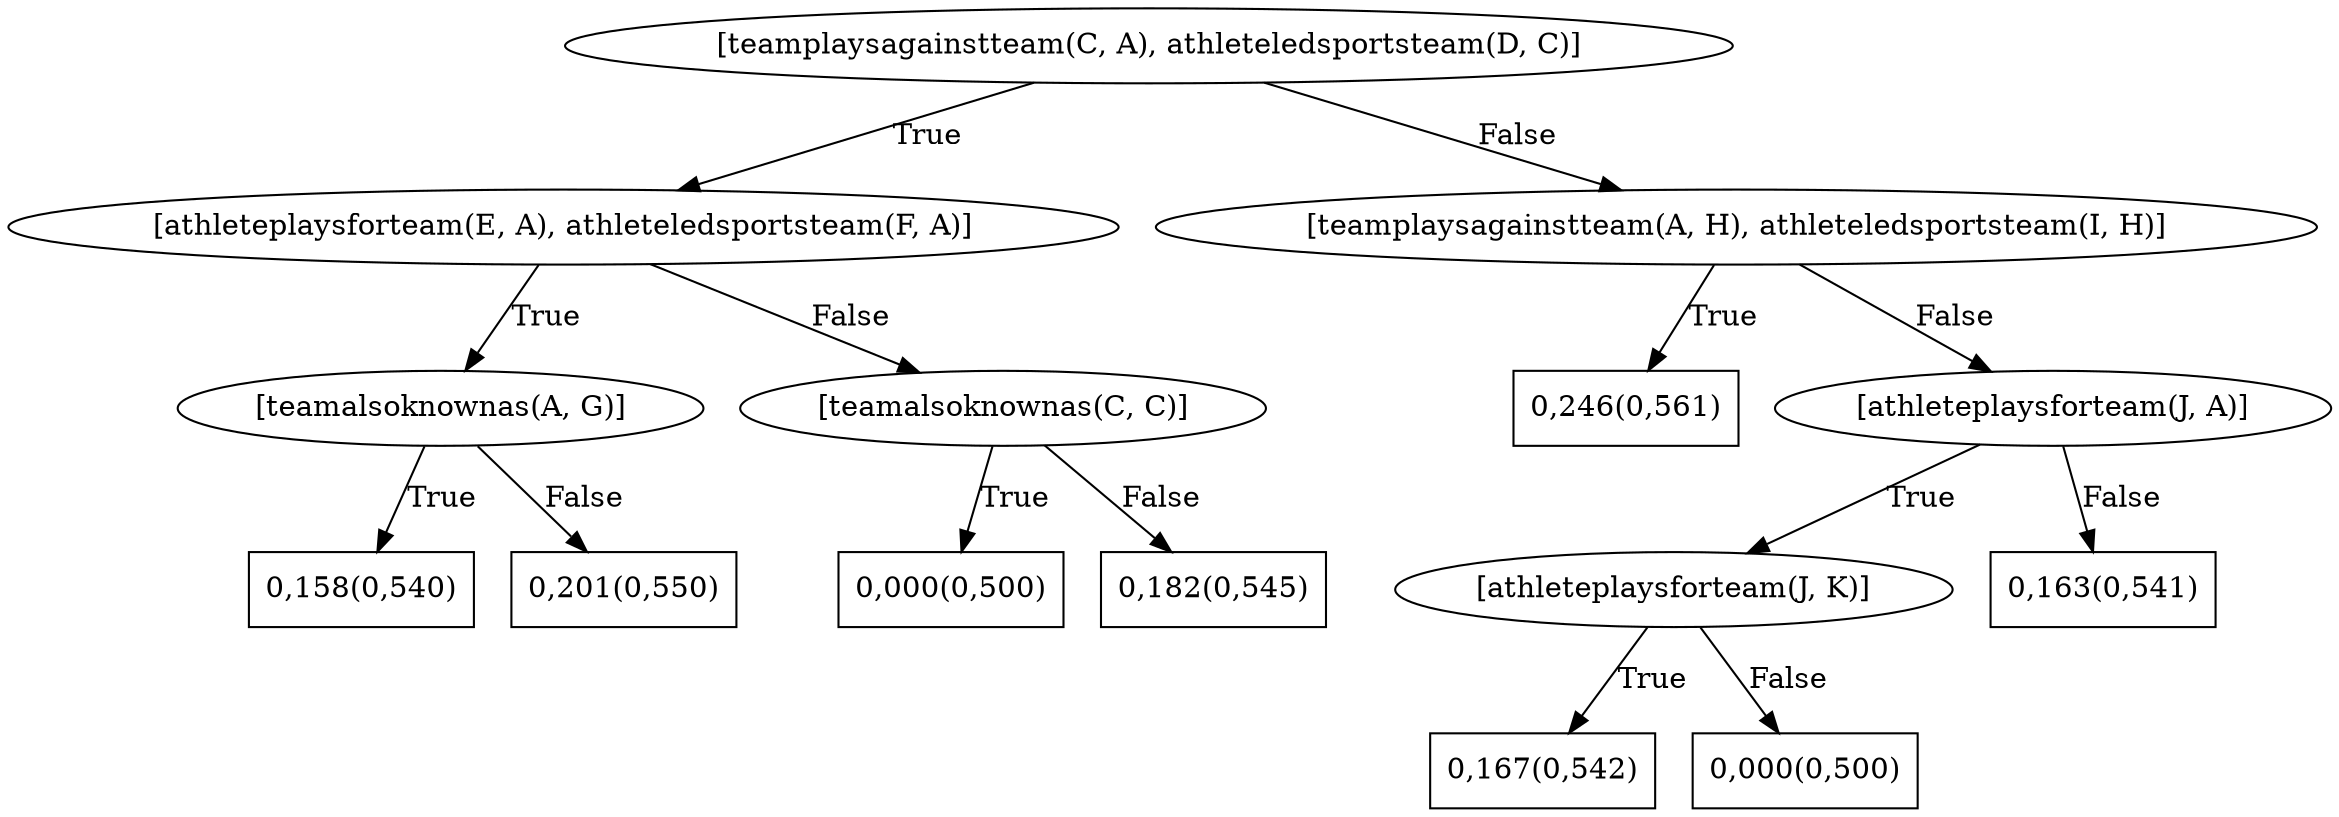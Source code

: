 digraph G{ 
1[label = "[teamplaysagainstteam(C, A), athleteledsportsteam(D, C)]"];
1 -> 2[label="True"];
1 -> 3[label="False"];
2[label = "[athleteplaysforteam(E, A), athleteledsportsteam(F, A)]"];
2 -> 4[label="True"];
2 -> 5[label="False"];
4[label = "[teamalsoknownas(A, G)]"];
4 -> 6[label="True"];
4 -> 7[label="False"];
6[shape = box,label = "0,158(0,540)"];
7[shape = box,label = "0,201(0,550)"];
5[label = "[teamalsoknownas(C, C)]"];
5 -> 8[label="True"];
5 -> 9[label="False"];
8[shape = box,label = "0,000(0,500)"];
9[shape = box,label = "0,182(0,545)"];
3[label = "[teamplaysagainstteam(A, H), athleteledsportsteam(I, H)]"];
3 -> 10[label="True"];
3 -> 11[label="False"];
10[shape = box,label = "0,246(0,561)"];
11[label = "[athleteplaysforteam(J, A)]"];
11 -> 12[label="True"];
11 -> 13[label="False"];
12[label = "[athleteplaysforteam(J, K)]"];
12 -> 14[label="True"];
12 -> 15[label="False"];
14[shape = box,label = "0,167(0,542)"];
15[shape = box,label = "0,000(0,500)"];
13[shape = box,label = "0,163(0,541)"];
}
